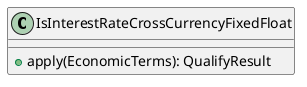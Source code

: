 @startuml

    class IsInterestRateCrossCurrencyFixedFloat [[IsInterestRateCrossCurrencyFixedFloat.html]] {
        +apply(EconomicTerms): QualifyResult
    }

@enduml
